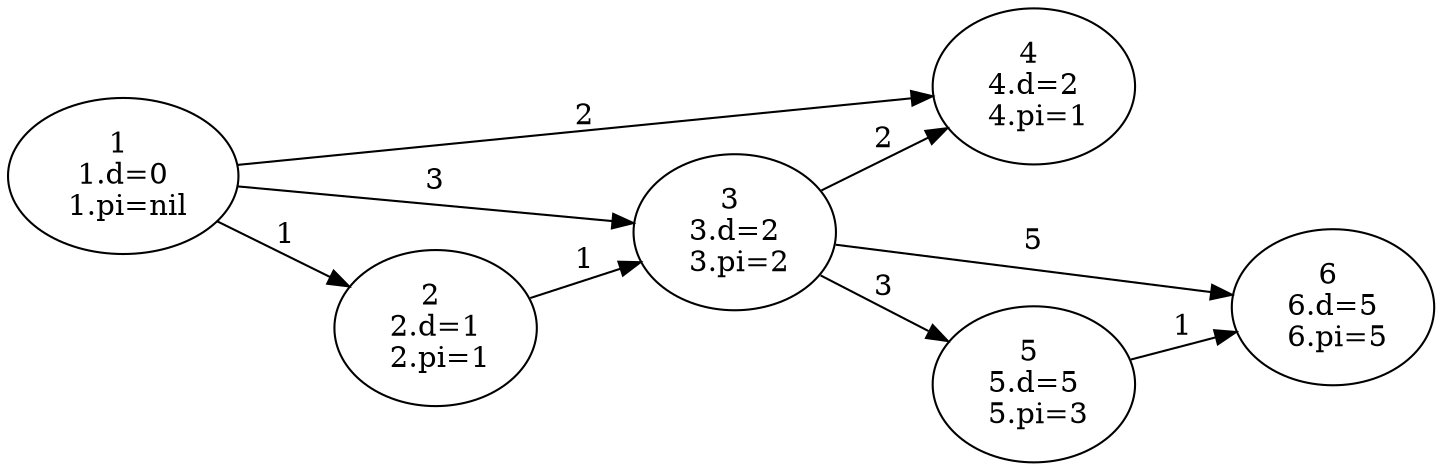 digraph BST {
rankdir="LR";
"1 \n 1.d=0 \n 1.pi=nil" -> "2 \n 2.d=1 \n 2.pi=1"[label="1"];
"1 \n 1.d=0 \n 1.pi=nil" -> "3 \n 3.d=2 \n 3.pi=2"[label="3"];
"1 \n 1.d=0 \n 1.pi=nil" -> "4 \n 4.d=2 \n 4.pi=1"[label="2"];

"2 \n 2.d=1 \n 2.pi=1" -> "3 \n 3.d=2 \n 3.pi=2"[label="1"];

"3 \n 3.d=2 \n 3.pi=2" -> "4 \n 4.d=2 \n 4.pi=1"[label="2"];
"3 \n 3.d=2 \n 3.pi=2" -> "5 \n 5.d=5 \n 5.pi=3"[label="3"];
"3 \n 3.d=2 \n 3.pi=2" -> "6 \n 6.d=5 \n 6.pi=5"[label="5"];

"5 \n 5.d=5 \n 5.pi=3" -> "6 \n 6.d=5 \n 6.pi=5"[label="1"];
}
